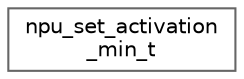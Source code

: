 digraph "Graphical Class Hierarchy"
{
 // LATEX_PDF_SIZE
  bgcolor="transparent";
  edge [fontname=Helvetica,fontsize=10,labelfontname=Helvetica,labelfontsize=10];
  node [fontname=Helvetica,fontsize=10,shape=box,height=0.2,width=0.4];
  rankdir="LR";
  Node0 [id="Node000000",label="npu_set_activation\l_min_t",height=0.2,width=0.4,color="grey40", fillcolor="white", style="filled",URL="$structnpu__set__activation__min__t.html",tooltip=" "];
}
